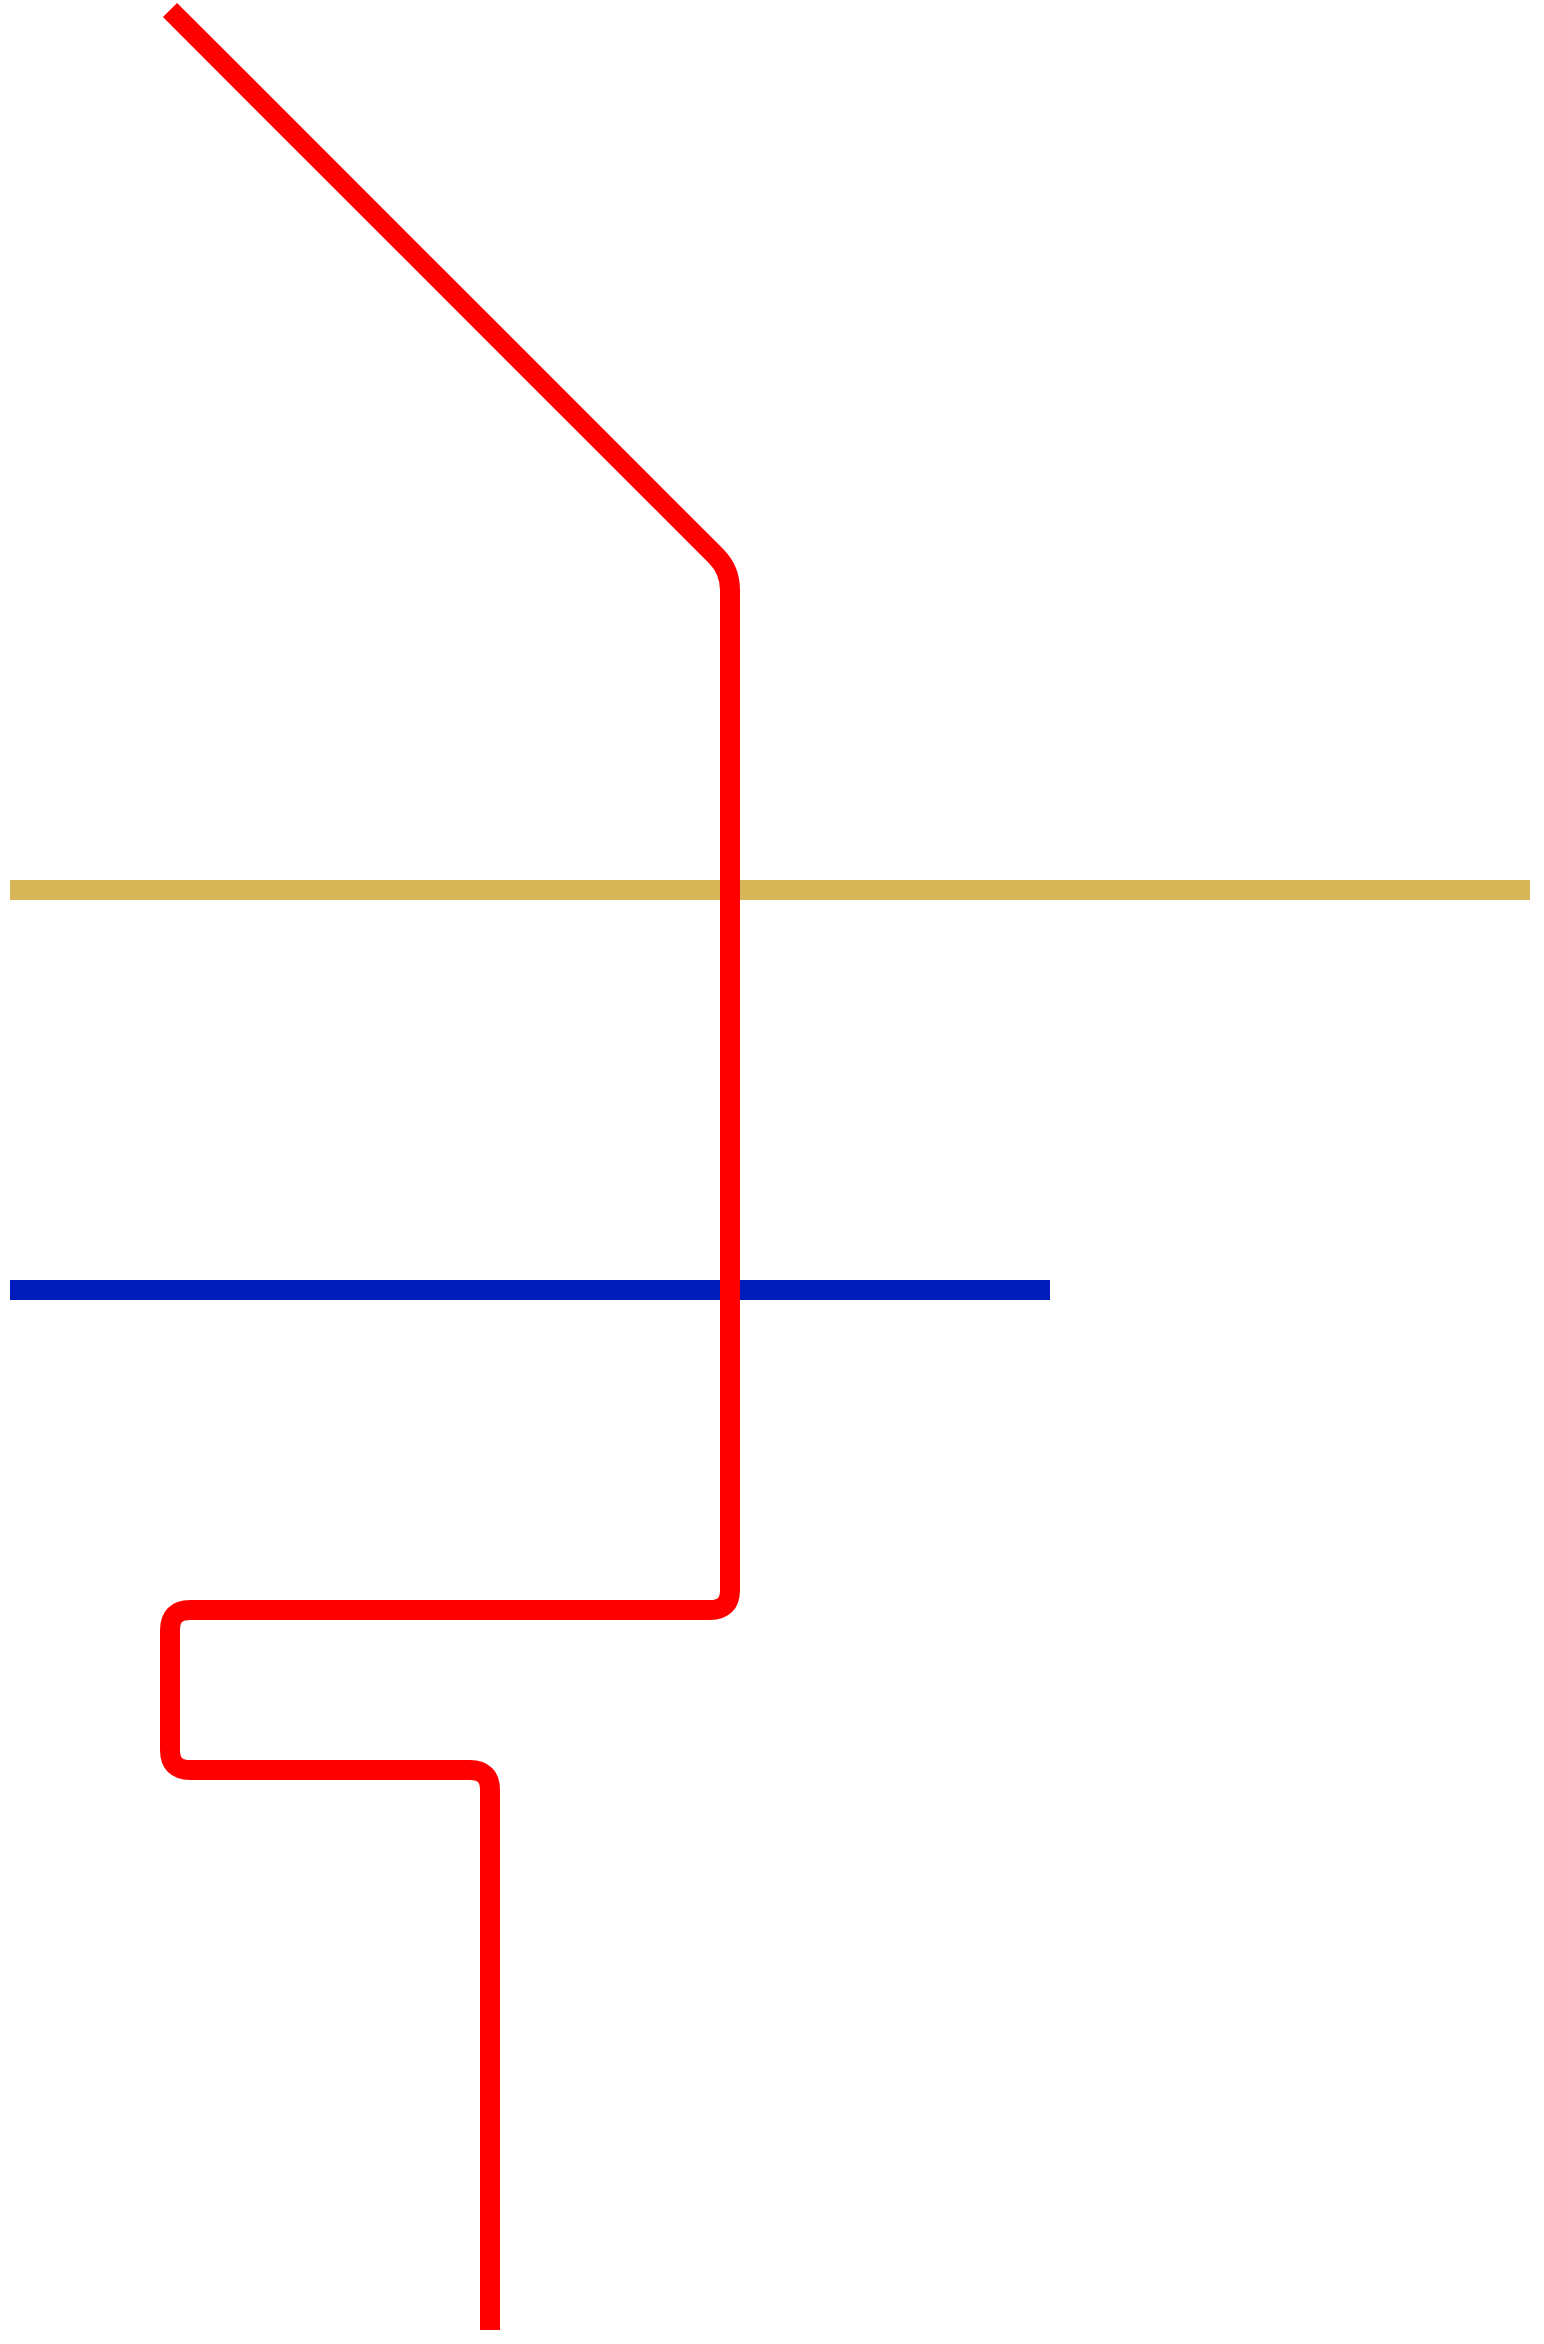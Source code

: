 <mxfile version="12.6.8" type="github"><diagram id="F8VpJ28K4jp9fLRufquV" name="Page-1"><mxGraphModel dx="1147" dy="1003" grid="1" gridSize="10" guides="1" tooltips="1" connect="1" arrows="1" fold="1" page="0" pageScale="1" pageWidth="1169" pageHeight="827" math="0" shadow="0"><root><mxCell id="0"/><mxCell id="1" parent="0"/><mxCell id="DB9aXXIR0IWll7c-367i-10" value="" style="endArrow=none;html=1;strokeWidth=10;fillColor=#fff2cc;fontFamily=Lucida Console;fontSize=10;fontColor=#3333FF;strokeColor=#d6b656;" parent="1" edge="1"><mxGeometry width="100" relative="1" as="geometry"><mxPoint x="40" y="480" as="sourcePoint"/><mxPoint x="800" y="480" as="targetPoint"/></mxGeometry></mxCell><mxCell id="DB9aXXIR0IWll7c-367i-11" value="" style="endArrow=none;html=1;strokeWidth=10;fillColor=#0050ef;fontFamily=Lucida Console;fontSize=10;fontColor=#3333FF;strokeColor=#001DBC;" parent="1" edge="1"><mxGeometry width="100" relative="1" as="geometry"><mxPoint x="40" y="680" as="sourcePoint"/><mxPoint x="560" y="680" as="targetPoint"/></mxGeometry></mxCell><mxCell id="DB9aXXIR0IWll7c-367i-13" value="" style="endArrow=none;html=1;strokeWidth=10;fillColor=#d80073;fontFamily=Lucida Console;fontSize=10;fontColor=#3333FF;strokeColor=#FF0000;" parent="1" edge="1"><mxGeometry width="100" relative="1" as="geometry"><mxPoint x="280" y="1200" as="sourcePoint"/><mxPoint x="120" y="40" as="targetPoint"/><Array as="points"><mxPoint x="280" y="920"/><mxPoint x="120" y="920"/><mxPoint x="120" y="840"/><mxPoint x="400" y="840"/><mxPoint x="400" y="320"/></Array></mxGeometry></mxCell></root></mxGraphModel></diagram></mxfile>